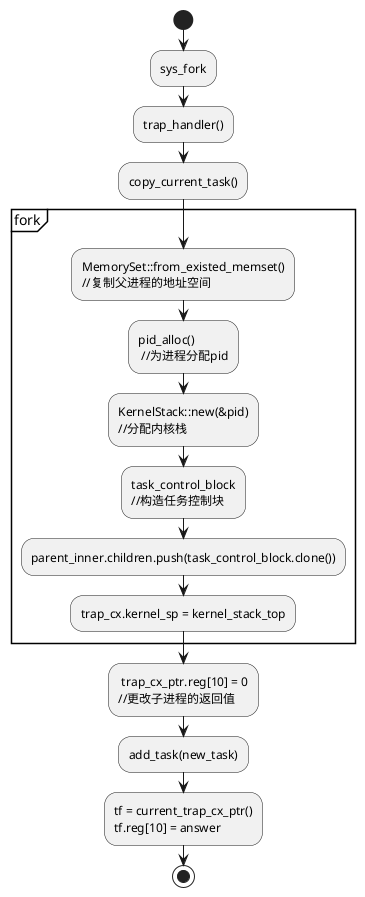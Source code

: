 @startuml
'https://plantuml.com/activity-diagram-beta

start
:sys_fork;
:trap_handler();
:copy_current_task();
partition fork{
     :MemorySet::from_existed_memset()
     //复制父进程的地址空间;
     :pid_alloc()
      //为进程分配pid;
     :KernelStack::new(&pid)
     //分配内核栈;
      :task_control_block
      //构造任务控制块;
      :parent_inner.children.push(task_control_block.clone());
      :trap_cx.kernel_sp = kernel_stack_top;
}
: trap_cx_ptr.reg[10] = 0
//更改子进程的返回值;
:add_task(new_task);
:tf = current_trap_cx_ptr()
tf.reg[10] = answer;

stop

@enduml
